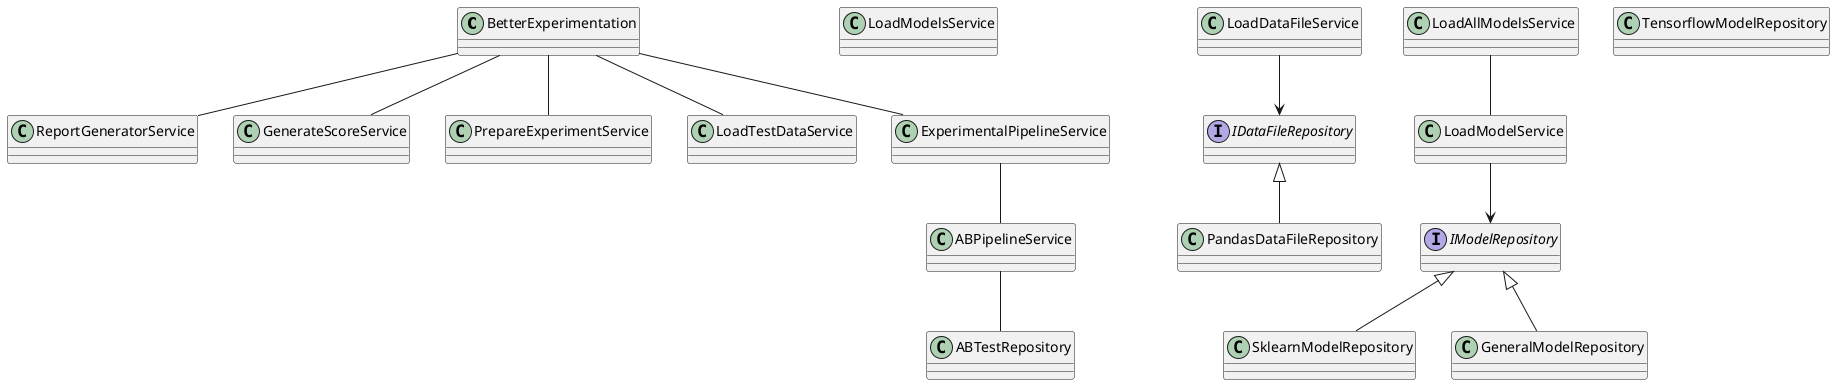 @startuml
class BetterExperimentation 

class ReportGeneratorService

class GenerateScoreService

class PrepareExperimentService

class LoadTestDataService

class LoadModelsService

class ExperimentalPipelineService

class ABPipelineService

class ABTestRepository

interface IDataFileRepository

class PandasDataFileRepository

interface IModelRepository

class SklearnModelRepository

class TensorflowModelRepository

BetterExperimentation -- GenerateScoreService
BetterExperimentation -- PrepareExperimentService
BetterExperimentation -- LoadTestDataService
BetterExperimentation -- ExperimentalPipelineService
BetterExperimentation -- ReportGeneratorService

ExperimentalPipelineService -- ABPipelineService
ABPipelineService -- ABTestRepository

IDataFileRepository <|-- PandasDataFileRepository
LoadDataFileService --> IDataFileRepository

IModelRepository <|-- SklearnModelRepository
IModelRepository <|-- GeneralModelRepository

LoadAllModelsService -- LoadModelService
LoadModelService --> IModelRepository
@enduml